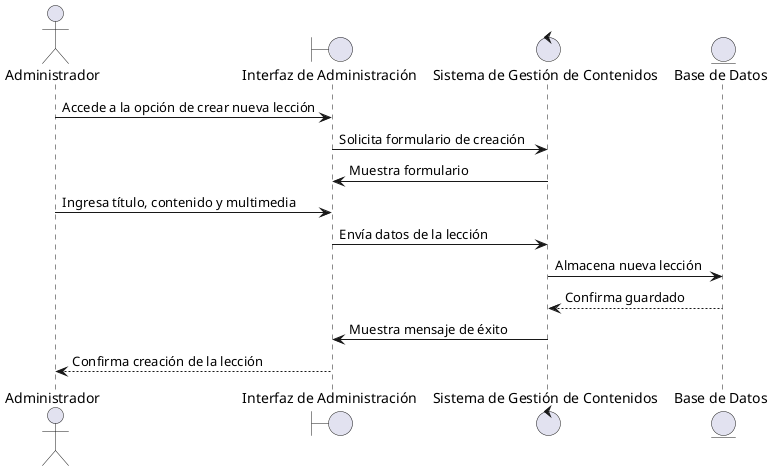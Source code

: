 @startuml 'Crear Nueva Lección'
actor Administrador
boundary "Interfaz de Administración" as UI
control "Sistema de Gestión de Contenidos" as SGC
entity "Base de Datos" as DB

Administrador -> UI : Accede a la opción de crear nueva lección
UI -> SGC : Solicita formulario de creación
SGC -> UI : Muestra formulario
Administrador -> UI : Ingresa título, contenido y multimedia
UI -> SGC : Envía datos de la lección
SGC -> DB : Almacena nueva lección
DB --> SGC : Confirma guardado
SGC -> UI : Muestra mensaje de éxito
UI --> Administrador : Confirma creación de la lección
@enduml
